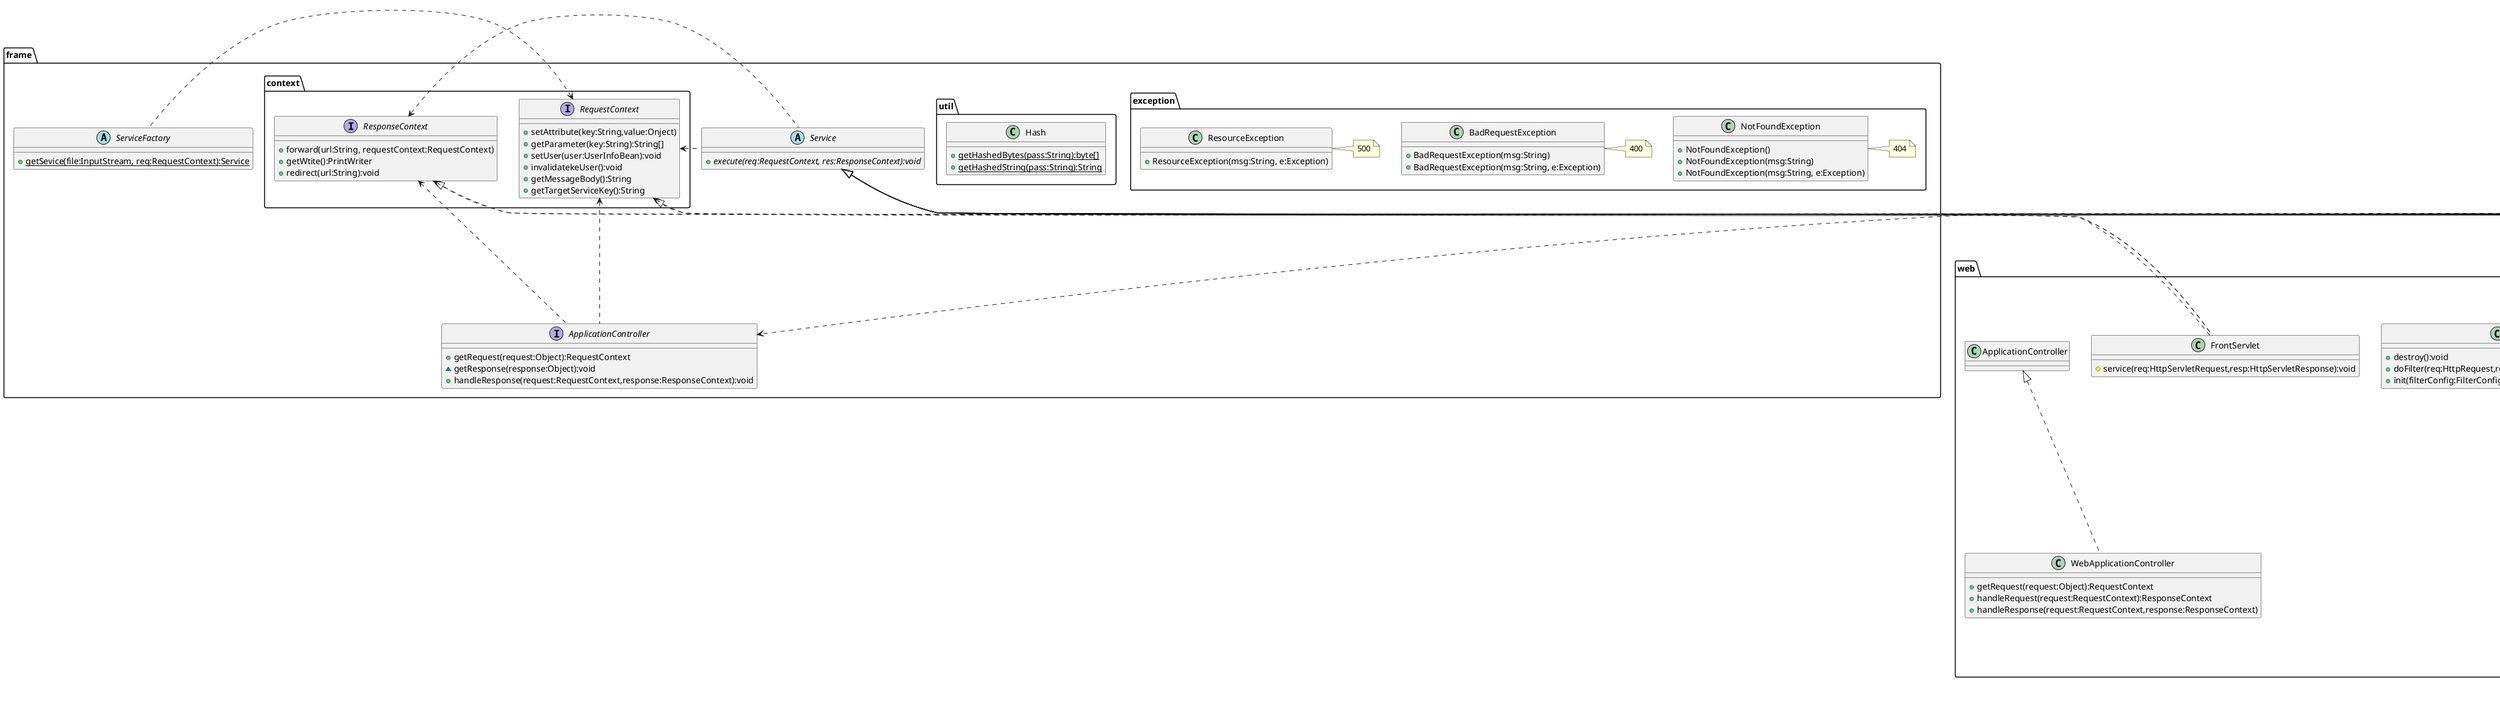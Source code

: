 @startuml
' !theme carbon-gray
top to bottom direction
' left to right direction
package javax.servlet{
    package http{
        class Httpservlet
        class HttpServletRequest
        class HttpServletResponse
    }
    package filter{
        interface Filter{
            ~ doFilter(request:ServletRequest,response:ServletResponse,chain:FilterChain):void
        }
    }
}

package web{
    class WebApplicationController{
        + getRequest(request:Object):RequestContext
        + handleRequest(request:RequestContext):ResponseContext
        + handleResponse(request:RequestContext,response:ResponseContext)
    }
    class LoginFilter{
        + destroy():void
        + doFilter(req:HttpRequest,res:HttpResponse,chain:FilterChain):void
        + init(filterConfig:FilterConfig):void
    }
    class FrontServlet{
        # service(req:HttpServletRequest,resp:HttpServletResponse):void
    }
    namespace web.context{
        class HttpRequestContext{
            - req:HttpservletRequest
            + setAttribute(key:String,value:Object):void
            + setId(id:String):void
            + getId():String
            + getMessageBody():String
        }
        class HttpResponseContext{
            - res:HttpServletResponse
            + forward(url:String,RequestContext):void
        }
    }

    package util{
        class AllowedMethods {
            + GET:ArrayList<String>
            + POST:ArrayList<String>
            + setGet(get:ArrayList<String>):void
            + getPost():ArrayList<String>
            + setPost(post:ArrayList<String>):void
        }
        class MethodChecker{
            + {static} check(req:HttpServletRequest):boolean
        }
        class ServiceInfo {
            - name:String
            - allowedMethods:List<String>
            - servicClass:String
            + getName():String
            + setName(name:String):void
            + getAllowedMethods():List<String>
            + setAllowedMethods(allowedMethods:List<String>):void
            + getServiceClass():String
            + setServiceClass(serviceClass:String):void
        }
        class ServiceManager {
            - {static} services:HashMap<String, ServiceInfo>
            - {static} webjson:String = "C:/repos/QuiZoo/quizoo/src/main/webapp/WEB-INF/web.json"
            + {static} get(name:String):serviceInfo
        }
    }
    namespace web.exception {
        class MethodNotAllowedException {
            + MethodNotAllowedException(msg:String, e:Exception)
        }
    }
    ApplicationController <|.. WebApplicationController
        
}

package frame{

    package exception{
        note "404" as e404
        class NotFoundException{
            + NotFoundException()
            + NotFoundException(msg:String)
            + NotFoundException(msg:String, e:Exception)
        }
        NotFoundException . e404
        note "400" as e400
        class BadRequestException{
            + BadRequestException(msg:String)
            + BadRequestException(msg:String, e:Exception)
        }
        BadRequestException . e400
        note "500" as e500
        class ResourceException {
            + ResourceException(msg:String, e:Exception)
        }
        ResourceException . e500
    }

    interface ApplicationController{
        + getRequest(request:Object):RequestContext
        ~ getResponse(response:Object):void
        + handleResponse(request:RequestContext,response:ResponseContext):void
    }
    abstract class ServiceFactory{
        + {static} getSevice(file:InputStream, req:RequestContext):Service
    }
    abstract Service{
        + {abstract} execute(req:RequestContext, res:ResponseContext):void
    }
    package util {
        class Hash {
            + {static} getHashedBytes(pass:String):byte[]
            + {static} getHashedString(pass:String):String
        }
    }
    namespace frame.context{
        interface RequestContext{
            + setAttribute(key:String,value:Onject)
            + getParameter(key:String):String[]
            + setUser(user:UserInfoBean):void
            + invalidatekeUser():void
            + getMessageBody():String
            + getTargetServiceKey():String
        }
        interface ResponseContext{
            + forward(url:String, requestContext:RequestContext)
            + getWtite():PrintWriter
            + redirect(url:String):void
        }
    }
    FrontServlet ..> ApplicationController
    frame.context.RequestContext <.. ApplicationController
    frame.context.ResponseContext <. ApplicationController
    frame.context.RequestContext <. Service
    frame.context.ResponseContext <. Service
    frame.context.RequestContext <. ServiceFactory
    frame.context.RequestContext <|.. web.context.HttpRequestContext
    frame.context.ResponseContext <|.. web.context.HttpResponseContext
}

frame.context.RequestContext <.. FrontServlet
frame.context.ResponseContext <.. FrontServlet

package db{
    package dao{
        abstract class Dao{
            # cn:Connection
            # st:PreparedStatement
            # rs:ResultSet
            # connect():void throws ResourceException
            # close():void throws ResourceException
        }
        class UserInfoDao{
            + selectUser(userId:String):UserInfoBean
            + insertUser(user:UserInfoBean):void
            + selectSearchedUserByUserId(user_id:String):UserInfoBean
            + deleteUser(userId:String):void
            + updatePassword(user_id:String,password:String):void
            + updateScore(userNo:int,answered:int,correct:int):void
            + updateNickName(userNo:int, nickname:String):void
            + selectNickname(userNo:int):String
        }
        class QuizDao{
            + selectQuiz(orderColumn:String, genreNo:String, seachStr:String):ArrayList<QuizBean>
            + selectSearchedQuizByQuizId(quizId:int):QuizBean
            + insertQuiz(quiz:QuizBean):void
            + deleteQuiz(quizId:int, userNo:int):void
            + updateTitle(quizId:int,title:String):void
            + updateGenre(quizId:int,genreNo:int):void
            + updateExplanation(quizId:int,explanation:String):void
        }
        class QuizQuestionDao{
            + selectQuizWithQuestion(quizid:int):QuizQuestionBean
            + insertQuizQuestion(user_no:int, quizQuestionBean:QuizQuestionBean):void
            - byteToBooleanArray(b:byte):boolean[]
            - booleanArrayToByte(boolArray:boolean[])
        }
        class AnswerHistoryDao{
            + selectAnswerHistory(userNo:int):ArrayList<AnswerhistoryBean>
            + insertAnswerHistory(userNo:int, quizId:int, correctCount:int):void
        }
        class GenreDao{
            + selectGenres():ArrayList<GenreBean>
        }
        class CreateHistoryDao {
            + selectCreateHistory(userNo:int):ArrayList<CreateHistoryBean>
        }

        Dao <|-- UserInfoDao
        Dao <|-- QuizDao
        Dao <|-- QuizQuestionDao
        Dao <|-- AnswerHistoryDao
        Dao <|-- GenreDao
        Dao <|-- CreateHistoryDao

    }

    package bean {
        class UserInfoBean {
            - userId: String
            - userNo: int = -1
            - nickname: String
            - password: String
            - totalAnswer: int
            - correctAnswer: int = -1
            - rating: float = -1.0f
            + UserInfoBean()
            + UserInfoBean(all fields as parameters)
            + Accessors (getters & setters)
        }

        class QuizBean {
            - quizId: int
            - authorNo: int
            - authorNickname: String
            - title: String
            - questionCount: int
            - genreNo: int
            - genre: String
            - explanation: String
            - createTime: String
            - correctRate: float
            - totalParticipants: int
            - deleted: boolean
            + QuizBean()
            + QuizBean(all fields as parameters)
            + Accessors (getters & setters)
        }

        class QuestionBean {
            - quizId: int
            - questionId: int
            - question: String
            - choice1: String
            - choice2: String
            - choice3: String
            - choice4: String
            - judge: boolean[]
            + QuestionBean()
            + QuestionBean(all fields as parameters)
            + Accessors (getters & setters)
            + toString():String
        }

        class QuizQuestionBean {
            - quiz: QuizBean
            - question: ArrayList<QuestionBean>
            + QuizQuestionBean()
            + QuizQuestionBean(all fields as parameters)
            + Accessors (getters & setters)
        }

        class AnswerhistoryBean {
            - answeredTime: String
            - questionCount: int
            - correctCount: int
            - quizbean: QuizBean
            + AnswerhistoryBean()
            + AnswerhistoryBean(all fields as parameters)
            + Accessors (getters & setters)
        }

        class CreateHistoryBean {
            - title: String
            - explanation: String
            - genre: String
            - correctRate: float
            - questionCount: int
            + CreateHistoryBean()
            + CreateHistoryBean(all fields as parameters)
            + Accessors (getters & setters)
        }

        class GenreBean {
            - genre_no: int
            - genre_title: String
            + GenreBean()
            + GenreBean(all fields as parameters)
            + Accessors (getters & setters)
        }
        QuizQuestionBean .left.> QuestionBean
        QuizQuestionBean .right.> QuizBean
    }

    java.io.Serializable <|.. bean
    UserInfoDao ..> UserInfoBean
    QuizDao ..> QuizBean
    QuizQuestionDao ..> QuizBean
    QuizQuestionDao ..> QuestionBean
    QuizQuestionDao ..> QuizQuestionBean
    AnswerHistoryDao ..> AnswerhistoryBean
    CreateHistoryDao ..> CreateHistoryBean
    GenreDao ..> GenreBean
}
package quizoo{

    package getter{
        package getter.ajax {
            class AnswerHistoryGetter {
                execute(req:RequestContext,resResponseContext):void
            }
            class CreateHistoryGetter {
                execute(req:RequestContext,resResponseContext):void
            }
            class GenreGetter {
                execute(req:RequestContext,resResponseContext):void
            }
            class NicknameGetter {
                execute(req:RequestContext,resResponseContext):void
            }
            class QuizListGetter {
                - {static} paramColMap:HashMap<String, String>
                execute(req:RequestContext,resResponseContext):void
            }
            class QuizQuestionGetter {
                execute(req:RequestContext,resResponseContext):void
            }
            class UserIdChecker {
                execute(req:RequestContext,resResponseContext):void
            }
        }
    }
    package setter{
        package setter.ajax {
            class AnswerSubmitter {
                execute(req:RequestContext,resResponseContext):void
            }
            class QuizCreator {
                execute(req:RequestContext,resResponseContext):void
            }
            class QuizDeleter {
                execute(req:RequestContext,resResponseContext):void
            }
        }
        class NickNameUpdater {
            execute(req:RequestContext,resResponseContext):void
        }
        class PasswordUpdater {
            execute(req:RequestContext,resResponseContext):void
        }
    }
    class Login{
        + execute(req:RequestContext,resResponseContext):void
    }
    class Logout{
        + execute(req:RequestContext,res:ResponseContext):void
    }
    class Signup{
        + execute(req:RequestContext,res:ResponseContext):void
    }
    Service <|-- AnswerHistoryGetter
    Service <|-- CreateHistoryGetter
    Service <|-- GenreGetter
    Service <|-- NicknameGetter
    Service <|-- QuizListGetter
    Service <|-- QuizQuestionGetter
    Service <|-- UserIdChecker
    Service <|-- AnswerSubmitter
    Service <|-- QuizCreator
    Service <|-- QuizDeleter
    Service <|-- NickNameUpdater
    Service <|-- PasswordUpdater
    Service <|-- Login
    Service <|-- Logout
    Service <|-- Signup
}

@enduml